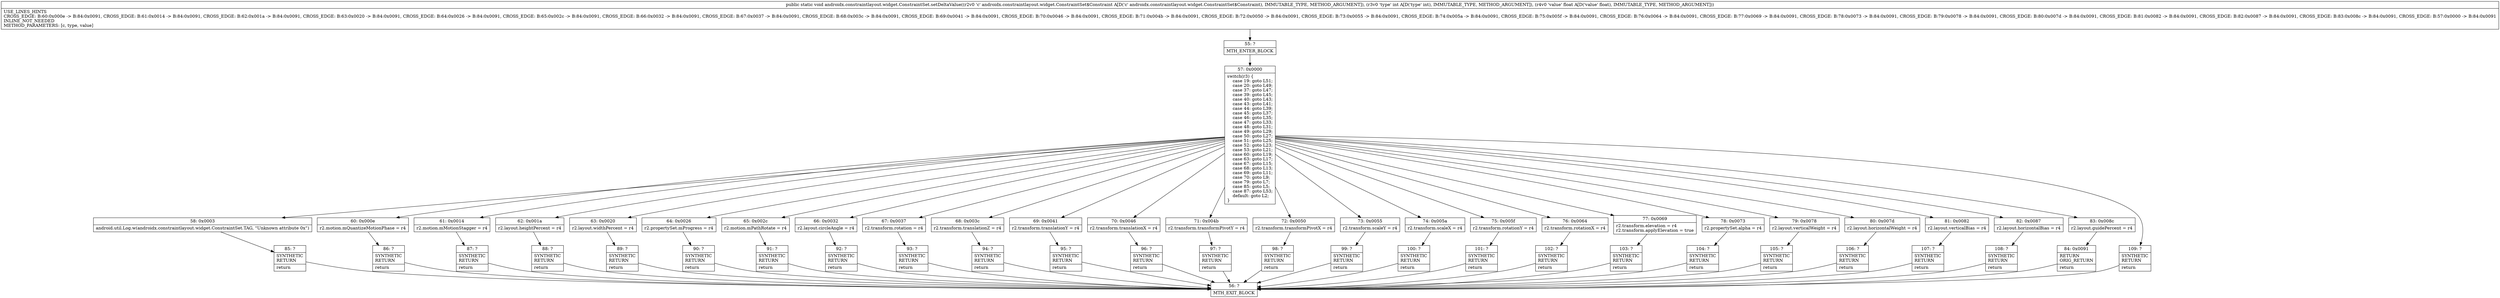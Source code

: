 digraph "CFG forandroidx.constraintlayout.widget.ConstraintSet.setDeltaValue(Landroidx\/constraintlayout\/widget\/ConstraintSet$Constraint;IF)V" {
Node_55 [shape=record,label="{55\:\ ?|MTH_ENTER_BLOCK\l}"];
Node_57 [shape=record,label="{57\:\ 0x0000|switch(r3) \{\l    case 19: goto L51;\l    case 20: goto L49;\l    case 37: goto L47;\l    case 39: goto L45;\l    case 40: goto L43;\l    case 43: goto L41;\l    case 44: goto L39;\l    case 45: goto L37;\l    case 46: goto L35;\l    case 47: goto L33;\l    case 48: goto L31;\l    case 49: goto L29;\l    case 50: goto L27;\l    case 51: goto L25;\l    case 52: goto L23;\l    case 53: goto L21;\l    case 60: goto L19;\l    case 63: goto L17;\l    case 67: goto L15;\l    case 68: goto L13;\l    case 69: goto L11;\l    case 70: goto L9;\l    case 79: goto L7;\l    case 85: goto L5;\l    case 87: goto L53;\l    default: goto L2;\l\}\l}"];
Node_58 [shape=record,label="{58\:\ 0x0003|android.util.Log.w(androidx.constraintlayout.widget.ConstraintSet.TAG, \"Unknown attribute 0x\")\l}"];
Node_85 [shape=record,label="{85\:\ ?|SYNTHETIC\lRETURN\l|return\l}"];
Node_56 [shape=record,label="{56\:\ ?|MTH_EXIT_BLOCK\l}"];
Node_60 [shape=record,label="{60\:\ 0x000e|r2.motion.mQuantizeMotionPhase = r4\l}"];
Node_86 [shape=record,label="{86\:\ ?|SYNTHETIC\lRETURN\l|return\l}"];
Node_61 [shape=record,label="{61\:\ 0x0014|r2.motion.mMotionStagger = r4\l}"];
Node_87 [shape=record,label="{87\:\ ?|SYNTHETIC\lRETURN\l|return\l}"];
Node_62 [shape=record,label="{62\:\ 0x001a|r2.layout.heightPercent = r4\l}"];
Node_88 [shape=record,label="{88\:\ ?|SYNTHETIC\lRETURN\l|return\l}"];
Node_63 [shape=record,label="{63\:\ 0x0020|r2.layout.widthPercent = r4\l}"];
Node_89 [shape=record,label="{89\:\ ?|SYNTHETIC\lRETURN\l|return\l}"];
Node_64 [shape=record,label="{64\:\ 0x0026|r2.propertySet.mProgress = r4\l}"];
Node_90 [shape=record,label="{90\:\ ?|SYNTHETIC\lRETURN\l|return\l}"];
Node_65 [shape=record,label="{65\:\ 0x002c|r2.motion.mPathRotate = r4\l}"];
Node_91 [shape=record,label="{91\:\ ?|SYNTHETIC\lRETURN\l|return\l}"];
Node_66 [shape=record,label="{66\:\ 0x0032|r2.layout.circleAngle = r4\l}"];
Node_92 [shape=record,label="{92\:\ ?|SYNTHETIC\lRETURN\l|return\l}"];
Node_67 [shape=record,label="{67\:\ 0x0037|r2.transform.rotation = r4\l}"];
Node_93 [shape=record,label="{93\:\ ?|SYNTHETIC\lRETURN\l|return\l}"];
Node_68 [shape=record,label="{68\:\ 0x003c|r2.transform.translationZ = r4\l}"];
Node_94 [shape=record,label="{94\:\ ?|SYNTHETIC\lRETURN\l|return\l}"];
Node_69 [shape=record,label="{69\:\ 0x0041|r2.transform.translationY = r4\l}"];
Node_95 [shape=record,label="{95\:\ ?|SYNTHETIC\lRETURN\l|return\l}"];
Node_70 [shape=record,label="{70\:\ 0x0046|r2.transform.translationX = r4\l}"];
Node_96 [shape=record,label="{96\:\ ?|SYNTHETIC\lRETURN\l|return\l}"];
Node_71 [shape=record,label="{71\:\ 0x004b|r2.transform.transformPivotY = r4\l}"];
Node_97 [shape=record,label="{97\:\ ?|SYNTHETIC\lRETURN\l|return\l}"];
Node_72 [shape=record,label="{72\:\ 0x0050|r2.transform.transformPivotX = r4\l}"];
Node_98 [shape=record,label="{98\:\ ?|SYNTHETIC\lRETURN\l|return\l}"];
Node_73 [shape=record,label="{73\:\ 0x0055|r2.transform.scaleY = r4\l}"];
Node_99 [shape=record,label="{99\:\ ?|SYNTHETIC\lRETURN\l|return\l}"];
Node_74 [shape=record,label="{74\:\ 0x005a|r2.transform.scaleX = r4\l}"];
Node_100 [shape=record,label="{100\:\ ?|SYNTHETIC\lRETURN\l|return\l}"];
Node_75 [shape=record,label="{75\:\ 0x005f|r2.transform.rotationY = r4\l}"];
Node_101 [shape=record,label="{101\:\ ?|SYNTHETIC\lRETURN\l|return\l}"];
Node_76 [shape=record,label="{76\:\ 0x0064|r2.transform.rotationX = r4\l}"];
Node_102 [shape=record,label="{102\:\ ?|SYNTHETIC\lRETURN\l|return\l}"];
Node_77 [shape=record,label="{77\:\ 0x0069|r2.transform.elevation = r4\lr2.transform.applyElevation = true\l}"];
Node_103 [shape=record,label="{103\:\ ?|SYNTHETIC\lRETURN\l|return\l}"];
Node_78 [shape=record,label="{78\:\ 0x0073|r2.propertySet.alpha = r4\l}"];
Node_104 [shape=record,label="{104\:\ ?|SYNTHETIC\lRETURN\l|return\l}"];
Node_79 [shape=record,label="{79\:\ 0x0078|r2.layout.verticalWeight = r4\l}"];
Node_105 [shape=record,label="{105\:\ ?|SYNTHETIC\lRETURN\l|return\l}"];
Node_80 [shape=record,label="{80\:\ 0x007d|r2.layout.horizontalWeight = r4\l}"];
Node_106 [shape=record,label="{106\:\ ?|SYNTHETIC\lRETURN\l|return\l}"];
Node_81 [shape=record,label="{81\:\ 0x0082|r2.layout.verticalBias = r4\l}"];
Node_107 [shape=record,label="{107\:\ ?|SYNTHETIC\lRETURN\l|return\l}"];
Node_82 [shape=record,label="{82\:\ 0x0087|r2.layout.horizontalBias = r4\l}"];
Node_108 [shape=record,label="{108\:\ ?|SYNTHETIC\lRETURN\l|return\l}"];
Node_83 [shape=record,label="{83\:\ 0x008c|r2.layout.guidePercent = r4\l}"];
Node_84 [shape=record,label="{84\:\ 0x0091|RETURN\lORIG_RETURN\l|return\l}"];
Node_109 [shape=record,label="{109\:\ ?|SYNTHETIC\lRETURN\l|return\l}"];
MethodNode[shape=record,label="{public static void androidx.constraintlayout.widget.ConstraintSet.setDeltaValue((r2v0 'c' androidx.constraintlayout.widget.ConstraintSet$Constraint A[D('c' androidx.constraintlayout.widget.ConstraintSet$Constraint), IMMUTABLE_TYPE, METHOD_ARGUMENT]), (r3v0 'type' int A[D('type' int), IMMUTABLE_TYPE, METHOD_ARGUMENT]), (r4v0 'value' float A[D('value' float), IMMUTABLE_TYPE, METHOD_ARGUMENT]))  | USE_LINES_HINTS\lCROSS_EDGE: B:60:0x000e \-\> B:84:0x0091, CROSS_EDGE: B:61:0x0014 \-\> B:84:0x0091, CROSS_EDGE: B:62:0x001a \-\> B:84:0x0091, CROSS_EDGE: B:63:0x0020 \-\> B:84:0x0091, CROSS_EDGE: B:64:0x0026 \-\> B:84:0x0091, CROSS_EDGE: B:65:0x002c \-\> B:84:0x0091, CROSS_EDGE: B:66:0x0032 \-\> B:84:0x0091, CROSS_EDGE: B:67:0x0037 \-\> B:84:0x0091, CROSS_EDGE: B:68:0x003c \-\> B:84:0x0091, CROSS_EDGE: B:69:0x0041 \-\> B:84:0x0091, CROSS_EDGE: B:70:0x0046 \-\> B:84:0x0091, CROSS_EDGE: B:71:0x004b \-\> B:84:0x0091, CROSS_EDGE: B:72:0x0050 \-\> B:84:0x0091, CROSS_EDGE: B:73:0x0055 \-\> B:84:0x0091, CROSS_EDGE: B:74:0x005a \-\> B:84:0x0091, CROSS_EDGE: B:75:0x005f \-\> B:84:0x0091, CROSS_EDGE: B:76:0x0064 \-\> B:84:0x0091, CROSS_EDGE: B:77:0x0069 \-\> B:84:0x0091, CROSS_EDGE: B:78:0x0073 \-\> B:84:0x0091, CROSS_EDGE: B:79:0x0078 \-\> B:84:0x0091, CROSS_EDGE: B:80:0x007d \-\> B:84:0x0091, CROSS_EDGE: B:81:0x0082 \-\> B:84:0x0091, CROSS_EDGE: B:82:0x0087 \-\> B:84:0x0091, CROSS_EDGE: B:83:0x008c \-\> B:84:0x0091, CROSS_EDGE: B:57:0x0000 \-\> B:84:0x0091\lINLINE_NOT_NEEDED\lMETHOD_PARAMETERS: [c, type, value]\l}"];
MethodNode -> Node_55;Node_55 -> Node_57;
Node_57 -> Node_58;
Node_57 -> Node_60;
Node_57 -> Node_61;
Node_57 -> Node_62;
Node_57 -> Node_63;
Node_57 -> Node_64;
Node_57 -> Node_65;
Node_57 -> Node_66;
Node_57 -> Node_67;
Node_57 -> Node_68;
Node_57 -> Node_69;
Node_57 -> Node_70;
Node_57 -> Node_71;
Node_57 -> Node_72;
Node_57 -> Node_73;
Node_57 -> Node_74;
Node_57 -> Node_75;
Node_57 -> Node_76;
Node_57 -> Node_77;
Node_57 -> Node_78;
Node_57 -> Node_79;
Node_57 -> Node_80;
Node_57 -> Node_81;
Node_57 -> Node_82;
Node_57 -> Node_83;
Node_57 -> Node_109;
Node_58 -> Node_85;
Node_85 -> Node_56;
Node_60 -> Node_86;
Node_86 -> Node_56;
Node_61 -> Node_87;
Node_87 -> Node_56;
Node_62 -> Node_88;
Node_88 -> Node_56;
Node_63 -> Node_89;
Node_89 -> Node_56;
Node_64 -> Node_90;
Node_90 -> Node_56;
Node_65 -> Node_91;
Node_91 -> Node_56;
Node_66 -> Node_92;
Node_92 -> Node_56;
Node_67 -> Node_93;
Node_93 -> Node_56;
Node_68 -> Node_94;
Node_94 -> Node_56;
Node_69 -> Node_95;
Node_95 -> Node_56;
Node_70 -> Node_96;
Node_96 -> Node_56;
Node_71 -> Node_97;
Node_97 -> Node_56;
Node_72 -> Node_98;
Node_98 -> Node_56;
Node_73 -> Node_99;
Node_99 -> Node_56;
Node_74 -> Node_100;
Node_100 -> Node_56;
Node_75 -> Node_101;
Node_101 -> Node_56;
Node_76 -> Node_102;
Node_102 -> Node_56;
Node_77 -> Node_103;
Node_103 -> Node_56;
Node_78 -> Node_104;
Node_104 -> Node_56;
Node_79 -> Node_105;
Node_105 -> Node_56;
Node_80 -> Node_106;
Node_106 -> Node_56;
Node_81 -> Node_107;
Node_107 -> Node_56;
Node_82 -> Node_108;
Node_108 -> Node_56;
Node_83 -> Node_84;
Node_84 -> Node_56;
Node_109 -> Node_56;
}

